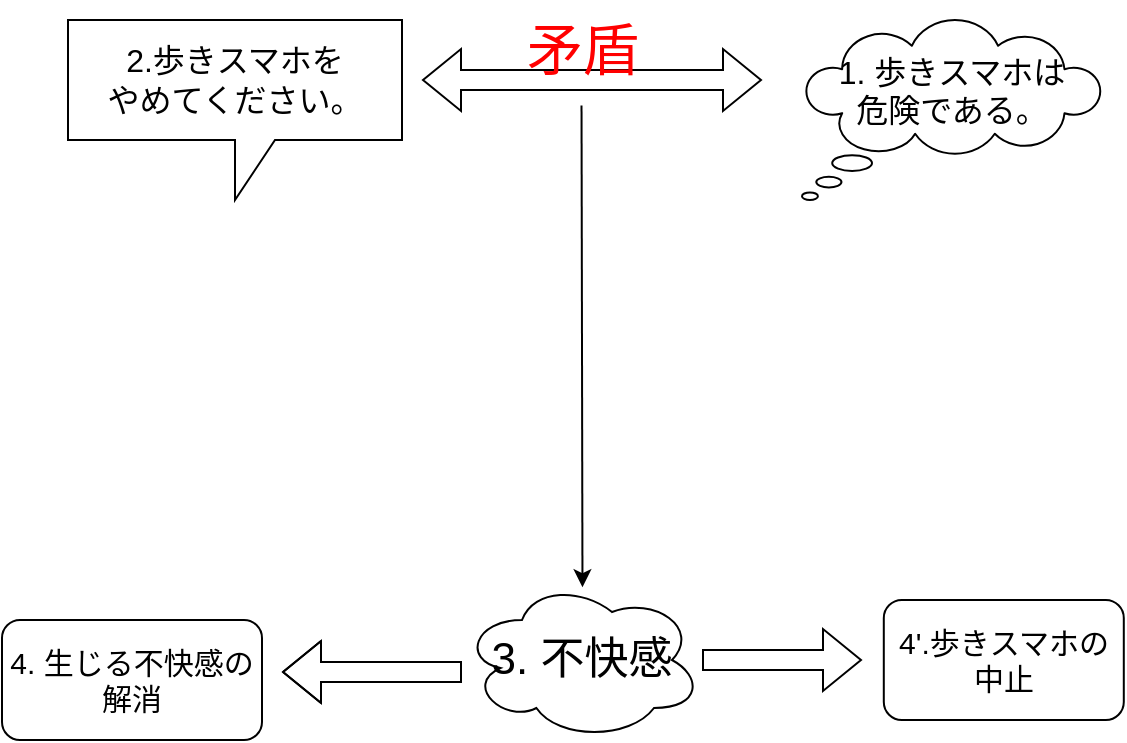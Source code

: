 <mxfile version="21.6.8" type="device">
  <diagram name="ページ1" id="Mcicym_kn1qqEBayv5_x">
    <mxGraphModel dx="861" dy="667" grid="1" gridSize="10" guides="1" tooltips="1" connect="1" arrows="1" fold="1" page="1" pageScale="1" pageWidth="827" pageHeight="1169" math="0" shadow="0">
      <root>
        <mxCell id="0" />
        <mxCell id="1" parent="0" />
        <mxCell id="Zwl6UuzSeGmdQGq71s9r-3" value="" style="shape=image;verticalLabelPosition=bottom;labelBackgroundColor=default;verticalAlign=top;aspect=fixed;imageAspect=0;image=https://image.freepik.com/free-vector/_53876-5576.jpg;" vertex="1" parent="1">
          <mxGeometry x="141.5" y="147.07" width="190" height="190" as="geometry" />
        </mxCell>
        <mxCell id="Zwl6UuzSeGmdQGq71s9r-4" value="&lt;font style=&quot;font-size: 16px;&quot;&gt;2.歩きスマホを&lt;br&gt;やめてください。&lt;/font&gt;" style="shape=callout;whiteSpace=wrap;html=1;perimeter=calloutPerimeter;" vertex="1" parent="1">
          <mxGeometry x="153" y="80" width="167" height="90" as="geometry" />
        </mxCell>
        <mxCell id="Zwl6UuzSeGmdQGq71s9r-5" value="" style="shape=image;verticalLabelPosition=bottom;labelBackgroundColor=default;verticalAlign=top;aspect=fixed;imageAspect=0;image=https://1.bp.blogspot.com/-OR8UcGn1V9Y/V5QoFn3tT-I/AAAAAAAA8m4/Bpc9UGpIV0IW5NYuzQc5EmxJgCLIghV2QCLcB/s800/smartphone_man_walk.png;" vertex="1" parent="1">
          <mxGeometry x="460" y="170" width="100.9" height="144.14" as="geometry" />
        </mxCell>
        <mxCell id="Zwl6UuzSeGmdQGq71s9r-6" value="&lt;font style=&quot;font-size: 16px;&quot;&gt;1. 歩きスマホは&lt;br&gt;危険である。&lt;br&gt;　&lt;/font&gt;" style="whiteSpace=wrap;html=1;shape=mxgraph.basic.cloud_callout" vertex="1" parent="1">
          <mxGeometry x="520" y="80" width="150" height="90" as="geometry" />
        </mxCell>
        <mxCell id="Zwl6UuzSeGmdQGq71s9r-7" value="" style="shape=flexArrow;endArrow=classic;startArrow=classic;html=1;rounded=0;" edge="1" parent="1">
          <mxGeometry width="100" height="100" relative="1" as="geometry">
            <mxPoint x="330" y="110" as="sourcePoint" />
            <mxPoint x="500" y="110" as="targetPoint" />
          </mxGeometry>
        </mxCell>
        <mxCell id="Zwl6UuzSeGmdQGq71s9r-8" value="&lt;font style=&quot;font-size: 28px;&quot; color=&quot;#ff0000&quot;&gt;矛盾&lt;/font&gt;" style="text;html=1;align=center;verticalAlign=middle;resizable=0;points=[];autosize=1;strokeColor=none;fillColor=none;" vertex="1" parent="1">
          <mxGeometry x="370" y="70" width="80" height="50" as="geometry" />
        </mxCell>
        <mxCell id="Zwl6UuzSeGmdQGq71s9r-9" value="&lt;font style=&quot;font-size: 22px;&quot;&gt;3. 不快感&lt;/font&gt;" style="ellipse;shape=cloud;whiteSpace=wrap;html=1;" vertex="1" parent="1">
          <mxGeometry x="350" y="360" width="120" height="80" as="geometry" />
        </mxCell>
        <mxCell id="Zwl6UuzSeGmdQGq71s9r-10" value="" style="endArrow=classic;html=1;rounded=0;exitX=0.497;exitY=1.055;exitDx=0;exitDy=0;exitPerimeter=0;entryX=0.502;entryY=0.045;entryDx=0;entryDy=0;entryPerimeter=0;" edge="1" parent="1" source="Zwl6UuzSeGmdQGq71s9r-8" target="Zwl6UuzSeGmdQGq71s9r-9">
          <mxGeometry width="50" height="50" relative="1" as="geometry">
            <mxPoint x="430" y="270" as="sourcePoint" />
            <mxPoint x="480" y="220" as="targetPoint" />
          </mxGeometry>
        </mxCell>
        <mxCell id="Zwl6UuzSeGmdQGq71s9r-12" value="" style="shape=flexArrow;endArrow=classic;html=1;rounded=0;" edge="1" parent="1" source="Zwl6UuzSeGmdQGq71s9r-9">
          <mxGeometry width="50" height="50" relative="1" as="geometry">
            <mxPoint x="430" y="370" as="sourcePoint" />
            <mxPoint x="550" y="400" as="targetPoint" />
          </mxGeometry>
        </mxCell>
        <mxCell id="Zwl6UuzSeGmdQGq71s9r-13" value="" style="shape=flexArrow;endArrow=classic;html=1;rounded=0;" edge="1" parent="1">
          <mxGeometry width="50" height="50" relative="1" as="geometry">
            <mxPoint x="350" y="406" as="sourcePoint" />
            <mxPoint x="260" y="406" as="targetPoint" />
            <Array as="points">
              <mxPoint x="330" y="406" />
            </Array>
          </mxGeometry>
        </mxCell>
        <mxCell id="Zwl6UuzSeGmdQGq71s9r-15" value="&lt;font style=&quot;font-size: 15px;&quot;&gt;4&#39;.歩きスマホの中止&lt;/font&gt;" style="rounded=1;whiteSpace=wrap;html=1;" vertex="1" parent="1">
          <mxGeometry x="560.9" y="370" width="120" height="60" as="geometry" />
        </mxCell>
        <mxCell id="Zwl6UuzSeGmdQGq71s9r-16" value="&lt;font style=&quot;font-size: 15px;&quot;&gt;4. 生じる不快感の解消&lt;/font&gt;" style="rounded=1;whiteSpace=wrap;html=1;" vertex="1" parent="1">
          <mxGeometry x="120" y="380" width="130" height="60" as="geometry" />
        </mxCell>
      </root>
    </mxGraphModel>
  </diagram>
</mxfile>

